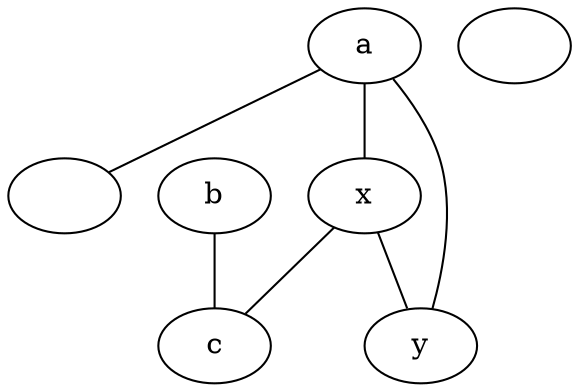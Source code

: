 graph test2 {
       a --⁩ b -- c;
       a -- {x y};
       x -- c [w=10.0];󠁿
       x -- y [w=5.0,len=3];
}

